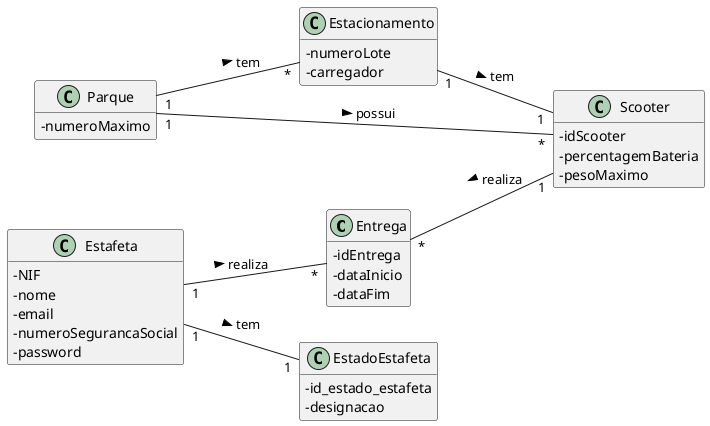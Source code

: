 @startuml
skinparam classAttributeIconSize 0
hide methods
left to right direction

class Entrega {
  -idEntrega
  -dataInicio
  -dataFim
}


class Estacionamento {
  -numeroLote
  -carregador
}

class Estafeta {
  -NIF
  -nome
  -email
  -numeroSegurancaSocial
  -password
}

class EstadoEstafeta {
  -id_estado_estafeta
  -designacao
}


class Scooter {
  -idScooter
  -percentagemBateria
  -pesoMaximo
}

class Parque {
  -numeroMaximo
}


Estafeta "1" -- "*" Entrega: realiza >
Estafeta "1" -- "1" EstadoEstafeta: tem >
Entrega "*" -- "1" Scooter: realiza <
Parque "1" -- "*" Scooter: possui >
Parque "1" -- "*" Estacionamento: tem >
Estacionamento "1" -- "1" Scooter: tem >

@enduml